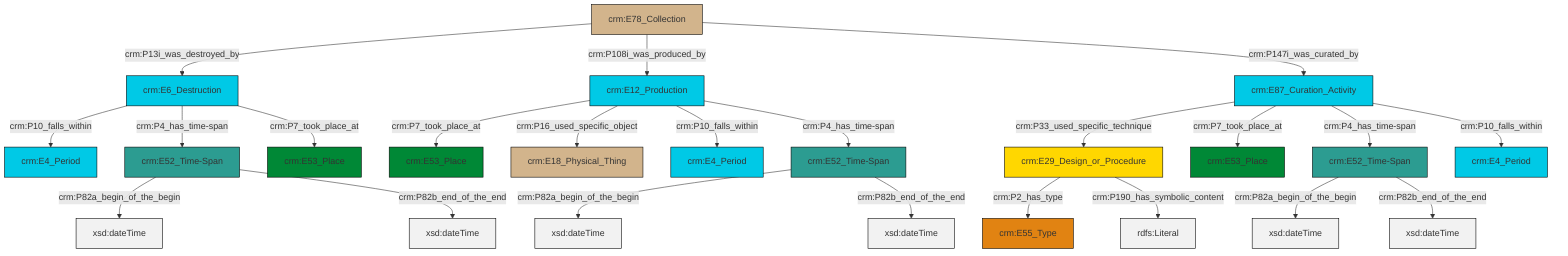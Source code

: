 graph TD
classDef Literal fill:#f2f2f2,stroke:#000000;
classDef CRM_Entity fill:#FFFFFF,stroke:#000000;
classDef Temporal_Entity fill:#00C9E6, stroke:#000000;
classDef Type fill:#E18312, stroke:#000000;
classDef Time-Span fill:#2C9C91, stroke:#000000;
classDef Appellation fill:#FFEB7F, stroke:#000000;
classDef Place fill:#008836, stroke:#000000;
classDef Persistent_Item fill:#B266B2, stroke:#000000;
classDef Conceptual_Object fill:#FFD700, stroke:#000000;
classDef Physical_Thing fill:#D2B48C, stroke:#000000;
classDef Actor fill:#f58aad, stroke:#000000;
classDef PC_Classes fill:#4ce600, stroke:#000000;
classDef Multi fill:#cccccc,stroke:#000000;

4["crm:E29_Design_or_Procedure"]:::Conceptual_Object -->|crm:P2_has_type| 5["crm:E55_Type"]:::Type
6["crm:E52_Time-Span"]:::Time-Span -->|crm:P82a_begin_of_the_begin| 7[xsd:dateTime]:::Literal
8["crm:E78_Collection"]:::Physical_Thing -->|crm:P13i_was_destroyed_by| 9["crm:E6_Destruction"]:::Temporal_Entity
13["crm:E12_Production"]:::Temporal_Entity -->|crm:P7_took_place_at| 14["crm:E53_Place"]:::Place
8["crm:E78_Collection"]:::Physical_Thing -->|crm:P108i_was_produced_by| 13["crm:E12_Production"]:::Temporal_Entity
0["crm:E52_Time-Span"]:::Time-Span -->|crm:P82a_begin_of_the_begin| 15[xsd:dateTime]:::Literal
2["crm:E87_Curation_Activity"]:::Temporal_Entity -->|crm:P33_used_specific_technique| 4["crm:E29_Design_or_Procedure"]:::Conceptual_Object
8["crm:E78_Collection"]:::Physical_Thing -->|crm:P147i_was_curated_by| 2["crm:E87_Curation_Activity"]:::Temporal_Entity
6["crm:E52_Time-Span"]:::Time-Span -->|crm:P82b_end_of_the_end| 18[xsd:dateTime]:::Literal
9["crm:E6_Destruction"]:::Temporal_Entity -->|crm:P10_falls_within| 10["crm:E4_Period"]:::Temporal_Entity
9["crm:E6_Destruction"]:::Temporal_Entity -->|crm:P4_has_time-span| 19["crm:E52_Time-Span"]:::Time-Span
2["crm:E87_Curation_Activity"]:::Temporal_Entity -->|crm:P7_took_place_at| 16["crm:E53_Place"]:::Place
19["crm:E52_Time-Span"]:::Time-Span -->|crm:P82a_begin_of_the_begin| 21[xsd:dateTime]:::Literal
13["crm:E12_Production"]:::Temporal_Entity -->|crm:P16_used_specific_object| 22["crm:E18_Physical_Thing"]:::Physical_Thing
13["crm:E12_Production"]:::Temporal_Entity -->|crm:P10_falls_within| 26["crm:E4_Period"]:::Temporal_Entity
13["crm:E12_Production"]:::Temporal_Entity -->|crm:P4_has_time-span| 6["crm:E52_Time-Span"]:::Time-Span
19["crm:E52_Time-Span"]:::Time-Span -->|crm:P82b_end_of_the_end| 29[xsd:dateTime]:::Literal
2["crm:E87_Curation_Activity"]:::Temporal_Entity -->|crm:P4_has_time-span| 0["crm:E52_Time-Span"]:::Time-Span
4["crm:E29_Design_or_Procedure"]:::Conceptual_Object -->|crm:P190_has_symbolic_content| 33[rdfs:Literal]:::Literal
0["crm:E52_Time-Span"]:::Time-Span -->|crm:P82b_end_of_the_end| 36[xsd:dateTime]:::Literal
9["crm:E6_Destruction"]:::Temporal_Entity -->|crm:P7_took_place_at| 23["crm:E53_Place"]:::Place
2["crm:E87_Curation_Activity"]:::Temporal_Entity -->|crm:P10_falls_within| 34["crm:E4_Period"]:::Temporal_Entity
